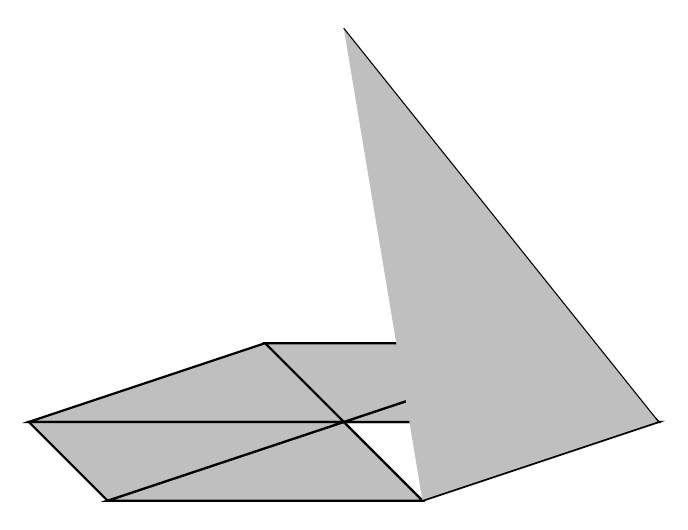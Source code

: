 \begin{tikzpicture}

% Define coordinates for vertices
\coordinate (A) at (0,0);
\coordinate (B) at (4,0);
\coordinate (C) at (7,1);
\coordinate (D) at (6,2);
\coordinate (E) at (2,2);
\coordinate (F) at (-1,1);
\coordinate (P) at (3,1);
\coordinate (Q) at (3,6);

% Draw triangles
\draw[thick,fill={gray!50}] (A) -- (B) -- (P) -- cycle;
\draw[thick] (B) -- (C) -- (P) -- cycle;
\draw[thick,fill={gray!50}] (C) -- (D) -- (P) -- cycle;
\draw[thick,fill={gray!50}] (D) -- (E) -- (P) -- cycle;
\draw[thick,fill={gray!50}] (E) -- (F) -- (P) -- cycle;
\draw[thick,fill={gray!50}] (F) -- (A) -- (P) -- cycle;

% Draw the shape function
\draw[fill={gray!50}] (B) -- (C) -- (Q);


\end{tikzpicture}

%%% Local Variables:
%%% mode: latex
%%% TeX-master: "linear-hat"
%%% End:
